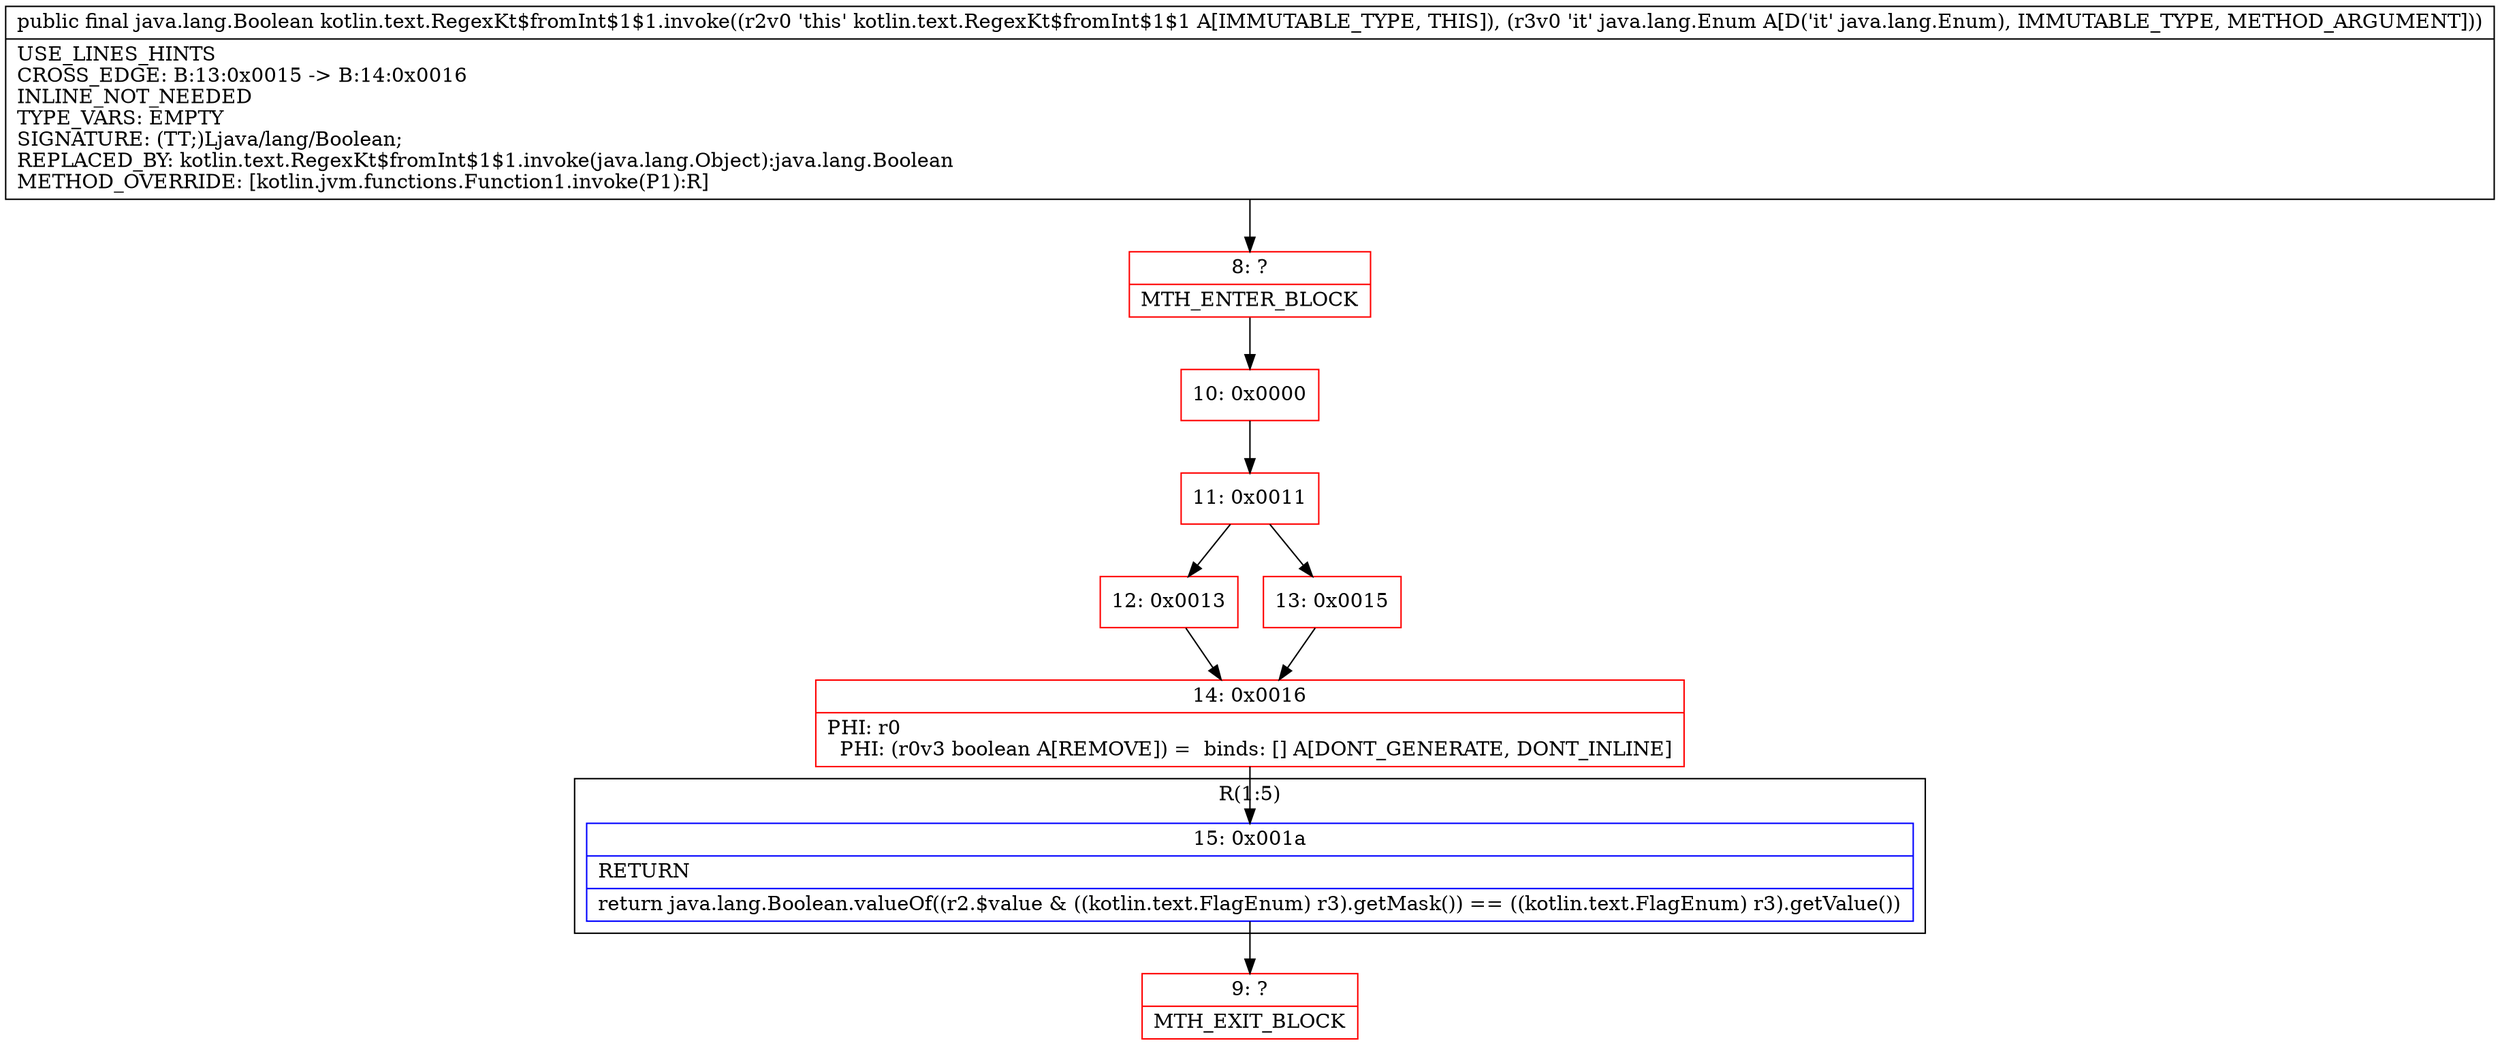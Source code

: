 digraph "CFG forkotlin.text.RegexKt$fromInt$1$1.invoke(Ljava\/lang\/Enum;)Ljava\/lang\/Boolean;" {
subgraph cluster_Region_995484471 {
label = "R(1:5)";
node [shape=record,color=blue];
Node_15 [shape=record,label="{15\:\ 0x001a|RETURN\l|return java.lang.Boolean.valueOf((r2.$value & ((kotlin.text.FlagEnum) r3).getMask()) == ((kotlin.text.FlagEnum) r3).getValue())\l}"];
}
Node_8 [shape=record,color=red,label="{8\:\ ?|MTH_ENTER_BLOCK\l}"];
Node_10 [shape=record,color=red,label="{10\:\ 0x0000}"];
Node_11 [shape=record,color=red,label="{11\:\ 0x0011}"];
Node_12 [shape=record,color=red,label="{12\:\ 0x0013}"];
Node_14 [shape=record,color=red,label="{14\:\ 0x0016|PHI: r0 \l  PHI: (r0v3 boolean A[REMOVE]) =  binds: [] A[DONT_GENERATE, DONT_INLINE]\l}"];
Node_9 [shape=record,color=red,label="{9\:\ ?|MTH_EXIT_BLOCK\l}"];
Node_13 [shape=record,color=red,label="{13\:\ 0x0015}"];
MethodNode[shape=record,label="{public final java.lang.Boolean kotlin.text.RegexKt$fromInt$1$1.invoke((r2v0 'this' kotlin.text.RegexKt$fromInt$1$1 A[IMMUTABLE_TYPE, THIS]), (r3v0 'it' java.lang.Enum A[D('it' java.lang.Enum), IMMUTABLE_TYPE, METHOD_ARGUMENT]))  | USE_LINES_HINTS\lCROSS_EDGE: B:13:0x0015 \-\> B:14:0x0016\lINLINE_NOT_NEEDED\lTYPE_VARS: EMPTY\lSIGNATURE: (TT;)Ljava\/lang\/Boolean;\lREPLACED_BY: kotlin.text.RegexKt$fromInt$1$1.invoke(java.lang.Object):java.lang.Boolean\lMETHOD_OVERRIDE: [kotlin.jvm.functions.Function1.invoke(P1):R]\l}"];
MethodNode -> Node_8;Node_15 -> Node_9;
Node_8 -> Node_10;
Node_10 -> Node_11;
Node_11 -> Node_12;
Node_11 -> Node_13;
Node_12 -> Node_14;
Node_14 -> Node_15;
Node_13 -> Node_14;
}

